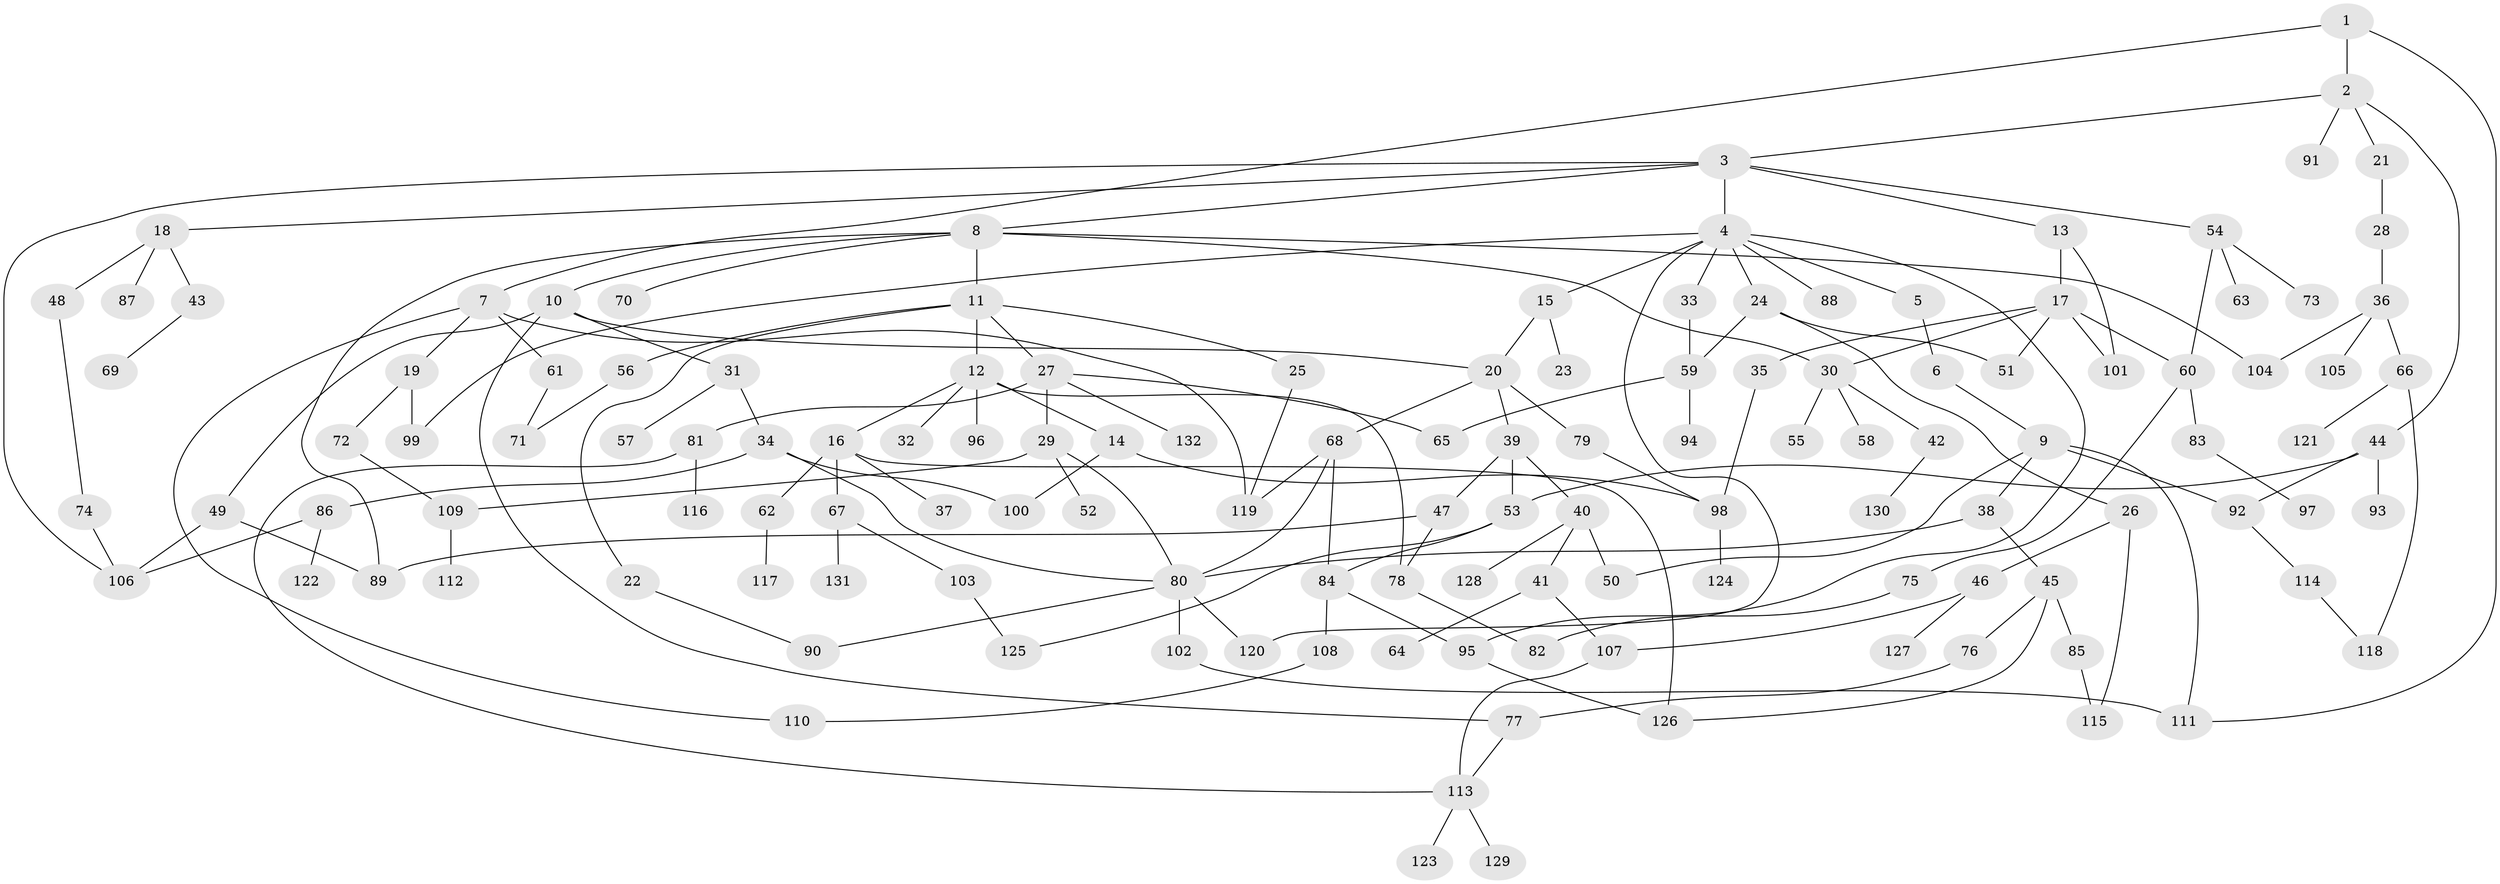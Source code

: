 // Generated by graph-tools (version 1.1) at 2025/34/03/09/25 02:34:19]
// undirected, 132 vertices, 176 edges
graph export_dot {
graph [start="1"]
  node [color=gray90,style=filled];
  1;
  2;
  3;
  4;
  5;
  6;
  7;
  8;
  9;
  10;
  11;
  12;
  13;
  14;
  15;
  16;
  17;
  18;
  19;
  20;
  21;
  22;
  23;
  24;
  25;
  26;
  27;
  28;
  29;
  30;
  31;
  32;
  33;
  34;
  35;
  36;
  37;
  38;
  39;
  40;
  41;
  42;
  43;
  44;
  45;
  46;
  47;
  48;
  49;
  50;
  51;
  52;
  53;
  54;
  55;
  56;
  57;
  58;
  59;
  60;
  61;
  62;
  63;
  64;
  65;
  66;
  67;
  68;
  69;
  70;
  71;
  72;
  73;
  74;
  75;
  76;
  77;
  78;
  79;
  80;
  81;
  82;
  83;
  84;
  85;
  86;
  87;
  88;
  89;
  90;
  91;
  92;
  93;
  94;
  95;
  96;
  97;
  98;
  99;
  100;
  101;
  102;
  103;
  104;
  105;
  106;
  107;
  108;
  109;
  110;
  111;
  112;
  113;
  114;
  115;
  116;
  117;
  118;
  119;
  120;
  121;
  122;
  123;
  124;
  125;
  126;
  127;
  128;
  129;
  130;
  131;
  132;
  1 -- 2;
  1 -- 7;
  1 -- 111;
  2 -- 3;
  2 -- 21;
  2 -- 44;
  2 -- 91;
  3 -- 4;
  3 -- 8;
  3 -- 13;
  3 -- 18;
  3 -- 54;
  3 -- 106;
  4 -- 5;
  4 -- 15;
  4 -- 24;
  4 -- 33;
  4 -- 88;
  4 -- 95;
  4 -- 120;
  4 -- 99;
  5 -- 6;
  6 -- 9;
  7 -- 19;
  7 -- 61;
  7 -- 110;
  7 -- 119;
  8 -- 10;
  8 -- 11;
  8 -- 30;
  8 -- 70;
  8 -- 89;
  8 -- 104;
  9 -- 38;
  9 -- 50;
  9 -- 92;
  9 -- 111;
  10 -- 31;
  10 -- 49;
  10 -- 20;
  10 -- 77;
  11 -- 12;
  11 -- 22;
  11 -- 25;
  11 -- 27;
  11 -- 56;
  12 -- 14;
  12 -- 16;
  12 -- 32;
  12 -- 96;
  12 -- 78;
  13 -- 17;
  13 -- 101;
  14 -- 98;
  14 -- 100;
  15 -- 20;
  15 -- 23;
  16 -- 37;
  16 -- 62;
  16 -- 67;
  16 -- 126;
  17 -- 35;
  17 -- 60;
  17 -- 101;
  17 -- 51;
  17 -- 30;
  18 -- 43;
  18 -- 48;
  18 -- 87;
  19 -- 72;
  19 -- 99;
  20 -- 39;
  20 -- 68;
  20 -- 79;
  21 -- 28;
  22 -- 90;
  24 -- 26;
  24 -- 51;
  24 -- 59;
  25 -- 119;
  26 -- 46;
  26 -- 115;
  27 -- 29;
  27 -- 81;
  27 -- 132;
  27 -- 65;
  28 -- 36;
  29 -- 52;
  29 -- 80;
  29 -- 109;
  30 -- 42;
  30 -- 55;
  30 -- 58;
  31 -- 34;
  31 -- 57;
  33 -- 59;
  34 -- 86;
  34 -- 80;
  34 -- 100;
  35 -- 98;
  36 -- 66;
  36 -- 104;
  36 -- 105;
  38 -- 45;
  38 -- 80;
  39 -- 40;
  39 -- 47;
  39 -- 53;
  40 -- 41;
  40 -- 128;
  40 -- 50;
  41 -- 64;
  41 -- 107;
  42 -- 130;
  43 -- 69;
  44 -- 53;
  44 -- 93;
  44 -- 92;
  45 -- 76;
  45 -- 85;
  45 -- 126;
  46 -- 127;
  46 -- 107;
  47 -- 78;
  47 -- 89;
  48 -- 74;
  49 -- 89;
  49 -- 106;
  53 -- 84;
  53 -- 125;
  54 -- 63;
  54 -- 73;
  54 -- 60;
  56 -- 71;
  59 -- 65;
  59 -- 94;
  60 -- 75;
  60 -- 83;
  61 -- 71;
  62 -- 117;
  66 -- 121;
  66 -- 118;
  67 -- 103;
  67 -- 131;
  68 -- 80;
  68 -- 119;
  68 -- 84;
  72 -- 109;
  74 -- 106;
  75 -- 82;
  76 -- 77;
  77 -- 113;
  78 -- 82;
  79 -- 98;
  80 -- 102;
  80 -- 120;
  80 -- 90;
  81 -- 116;
  81 -- 113;
  83 -- 97;
  84 -- 95;
  84 -- 108;
  85 -- 115;
  86 -- 106;
  86 -- 122;
  92 -- 114;
  95 -- 126;
  98 -- 124;
  102 -- 111;
  103 -- 125;
  107 -- 113;
  108 -- 110;
  109 -- 112;
  113 -- 123;
  113 -- 129;
  114 -- 118;
}
